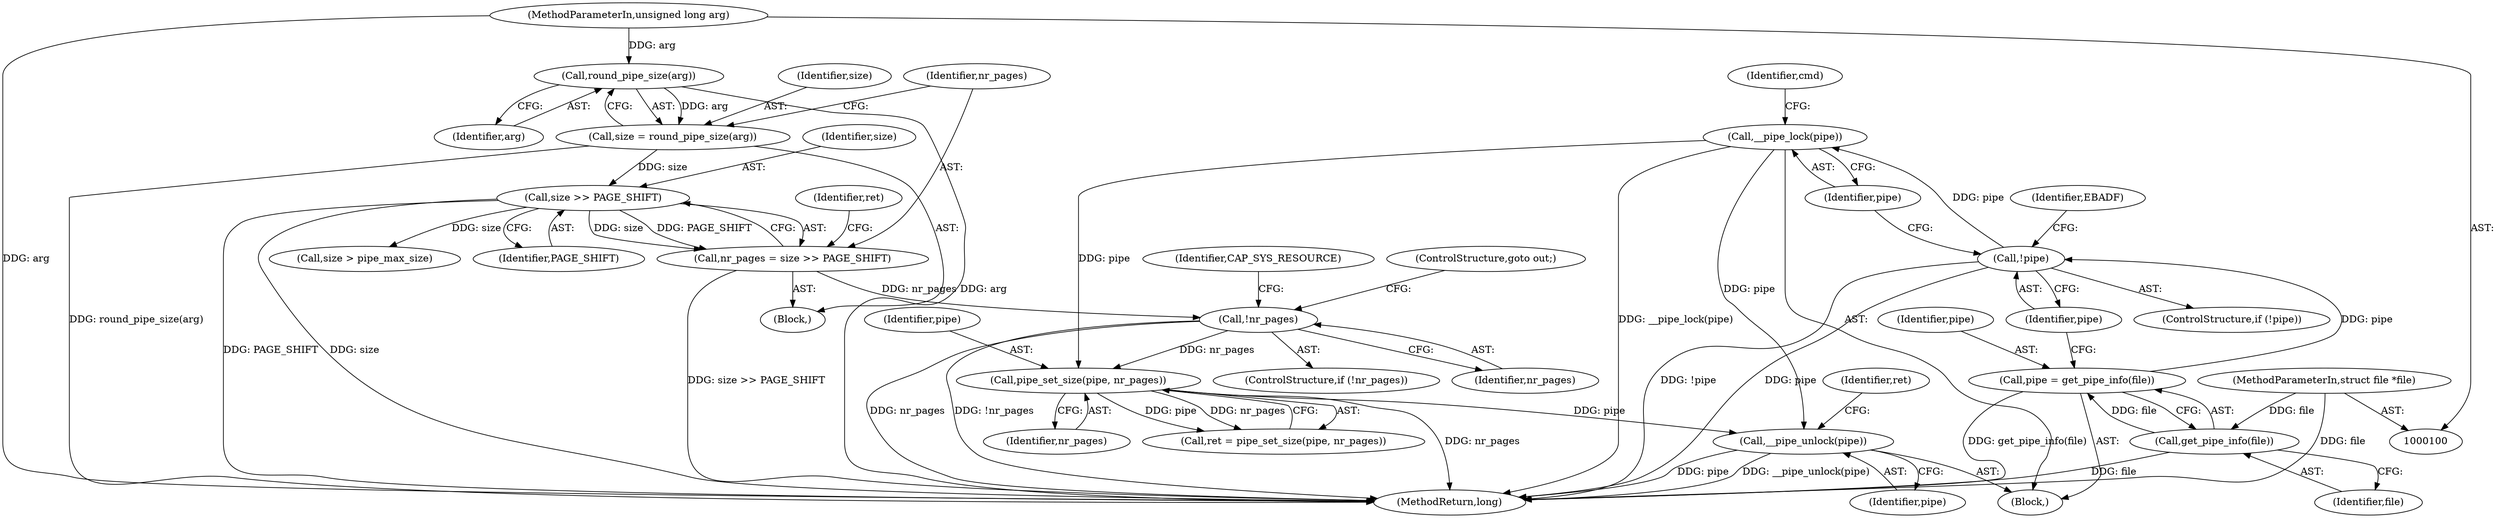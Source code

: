 digraph "0_linux_759c01142a5d0f364a462346168a56de28a80f52_1@pointer" {
"1000204" [label="(Call,__pipe_unlock(pipe))"];
"1000184" [label="(Call,pipe_set_size(pipe, nr_pages))"];
"1000117" [label="(Call,__pipe_lock(pipe))"];
"1000112" [label="(Call,!pipe)"];
"1000107" [label="(Call,pipe = get_pipe_info(file))"];
"1000109" [label="(Call,get_pipe_info(file))"];
"1000101" [label="(MethodParameterIn,struct file *file)"];
"1000140" [label="(Call,!nr_pages)"];
"1000130" [label="(Call,nr_pages = size >> PAGE_SHIFT)"];
"1000132" [label="(Call,size >> PAGE_SHIFT)"];
"1000126" [label="(Call,size = round_pipe_size(arg))"];
"1000128" [label="(Call,round_pipe_size(arg))"];
"1000103" [label="(MethodParameterIn,unsigned long arg)"];
"1000147" [label="(Identifier,CAP_SYS_RESOURCE)"];
"1000136" [label="(Identifier,ret)"];
"1000109" [label="(Call,get_pipe_info(file))"];
"1000186" [label="(Identifier,nr_pages)"];
"1000120" [label="(Identifier,cmd)"];
"1000142" [label="(ControlStructure,goto out;)"];
"1000103" [label="(MethodParameterIn,unsigned long arg)"];
"1000205" [label="(Identifier,pipe)"];
"1000127" [label="(Identifier,size)"];
"1000123" [label="(Block,)"];
"1000134" [label="(Identifier,PAGE_SHIFT)"];
"1000130" [label="(Call,nr_pages = size >> PAGE_SHIFT)"];
"1000108" [label="(Identifier,pipe)"];
"1000207" [label="(Identifier,ret)"];
"1000111" [label="(ControlStructure,if (!pipe))"];
"1000126" [label="(Call,size = round_pipe_size(arg))"];
"1000204" [label="(Call,__pipe_unlock(pipe))"];
"1000133" [label="(Identifier,size)"];
"1000148" [label="(Call,size > pipe_max_size)"];
"1000116" [label="(Identifier,EBADF)"];
"1000185" [label="(Identifier,pipe)"];
"1000101" [label="(MethodParameterIn,struct file *file)"];
"1000131" [label="(Identifier,nr_pages)"];
"1000132" [label="(Call,size >> PAGE_SHIFT)"];
"1000184" [label="(Call,pipe_set_size(pipe, nr_pages))"];
"1000129" [label="(Identifier,arg)"];
"1000139" [label="(ControlStructure,if (!nr_pages))"];
"1000208" [label="(MethodReturn,long)"];
"1000112" [label="(Call,!pipe)"];
"1000107" [label="(Call,pipe = get_pipe_info(file))"];
"1000110" [label="(Identifier,file)"];
"1000113" [label="(Identifier,pipe)"];
"1000128" [label="(Call,round_pipe_size(arg))"];
"1000117" [label="(Call,__pipe_lock(pipe))"];
"1000104" [label="(Block,)"];
"1000182" [label="(Call,ret = pipe_set_size(pipe, nr_pages))"];
"1000140" [label="(Call,!nr_pages)"];
"1000141" [label="(Identifier,nr_pages)"];
"1000118" [label="(Identifier,pipe)"];
"1000204" -> "1000104"  [label="AST: "];
"1000204" -> "1000205"  [label="CFG: "];
"1000205" -> "1000204"  [label="AST: "];
"1000207" -> "1000204"  [label="CFG: "];
"1000204" -> "1000208"  [label="DDG: pipe"];
"1000204" -> "1000208"  [label="DDG: __pipe_unlock(pipe)"];
"1000184" -> "1000204"  [label="DDG: pipe"];
"1000117" -> "1000204"  [label="DDG: pipe"];
"1000184" -> "1000182"  [label="AST: "];
"1000184" -> "1000186"  [label="CFG: "];
"1000185" -> "1000184"  [label="AST: "];
"1000186" -> "1000184"  [label="AST: "];
"1000182" -> "1000184"  [label="CFG: "];
"1000184" -> "1000208"  [label="DDG: nr_pages"];
"1000184" -> "1000182"  [label="DDG: pipe"];
"1000184" -> "1000182"  [label="DDG: nr_pages"];
"1000117" -> "1000184"  [label="DDG: pipe"];
"1000140" -> "1000184"  [label="DDG: nr_pages"];
"1000117" -> "1000104"  [label="AST: "];
"1000117" -> "1000118"  [label="CFG: "];
"1000118" -> "1000117"  [label="AST: "];
"1000120" -> "1000117"  [label="CFG: "];
"1000117" -> "1000208"  [label="DDG: __pipe_lock(pipe)"];
"1000112" -> "1000117"  [label="DDG: pipe"];
"1000112" -> "1000111"  [label="AST: "];
"1000112" -> "1000113"  [label="CFG: "];
"1000113" -> "1000112"  [label="AST: "];
"1000116" -> "1000112"  [label="CFG: "];
"1000118" -> "1000112"  [label="CFG: "];
"1000112" -> "1000208"  [label="DDG: !pipe"];
"1000112" -> "1000208"  [label="DDG: pipe"];
"1000107" -> "1000112"  [label="DDG: pipe"];
"1000107" -> "1000104"  [label="AST: "];
"1000107" -> "1000109"  [label="CFG: "];
"1000108" -> "1000107"  [label="AST: "];
"1000109" -> "1000107"  [label="AST: "];
"1000113" -> "1000107"  [label="CFG: "];
"1000107" -> "1000208"  [label="DDG: get_pipe_info(file)"];
"1000109" -> "1000107"  [label="DDG: file"];
"1000109" -> "1000110"  [label="CFG: "];
"1000110" -> "1000109"  [label="AST: "];
"1000109" -> "1000208"  [label="DDG: file"];
"1000101" -> "1000109"  [label="DDG: file"];
"1000101" -> "1000100"  [label="AST: "];
"1000101" -> "1000208"  [label="DDG: file"];
"1000140" -> "1000139"  [label="AST: "];
"1000140" -> "1000141"  [label="CFG: "];
"1000141" -> "1000140"  [label="AST: "];
"1000142" -> "1000140"  [label="CFG: "];
"1000147" -> "1000140"  [label="CFG: "];
"1000140" -> "1000208"  [label="DDG: nr_pages"];
"1000140" -> "1000208"  [label="DDG: !nr_pages"];
"1000130" -> "1000140"  [label="DDG: nr_pages"];
"1000130" -> "1000123"  [label="AST: "];
"1000130" -> "1000132"  [label="CFG: "];
"1000131" -> "1000130"  [label="AST: "];
"1000132" -> "1000130"  [label="AST: "];
"1000136" -> "1000130"  [label="CFG: "];
"1000130" -> "1000208"  [label="DDG: size >> PAGE_SHIFT"];
"1000132" -> "1000130"  [label="DDG: size"];
"1000132" -> "1000130"  [label="DDG: PAGE_SHIFT"];
"1000132" -> "1000134"  [label="CFG: "];
"1000133" -> "1000132"  [label="AST: "];
"1000134" -> "1000132"  [label="AST: "];
"1000132" -> "1000208"  [label="DDG: PAGE_SHIFT"];
"1000132" -> "1000208"  [label="DDG: size"];
"1000126" -> "1000132"  [label="DDG: size"];
"1000132" -> "1000148"  [label="DDG: size"];
"1000126" -> "1000123"  [label="AST: "];
"1000126" -> "1000128"  [label="CFG: "];
"1000127" -> "1000126"  [label="AST: "];
"1000128" -> "1000126"  [label="AST: "];
"1000131" -> "1000126"  [label="CFG: "];
"1000126" -> "1000208"  [label="DDG: round_pipe_size(arg)"];
"1000128" -> "1000126"  [label="DDG: arg"];
"1000128" -> "1000129"  [label="CFG: "];
"1000129" -> "1000128"  [label="AST: "];
"1000128" -> "1000208"  [label="DDG: arg"];
"1000103" -> "1000128"  [label="DDG: arg"];
"1000103" -> "1000100"  [label="AST: "];
"1000103" -> "1000208"  [label="DDG: arg"];
}
